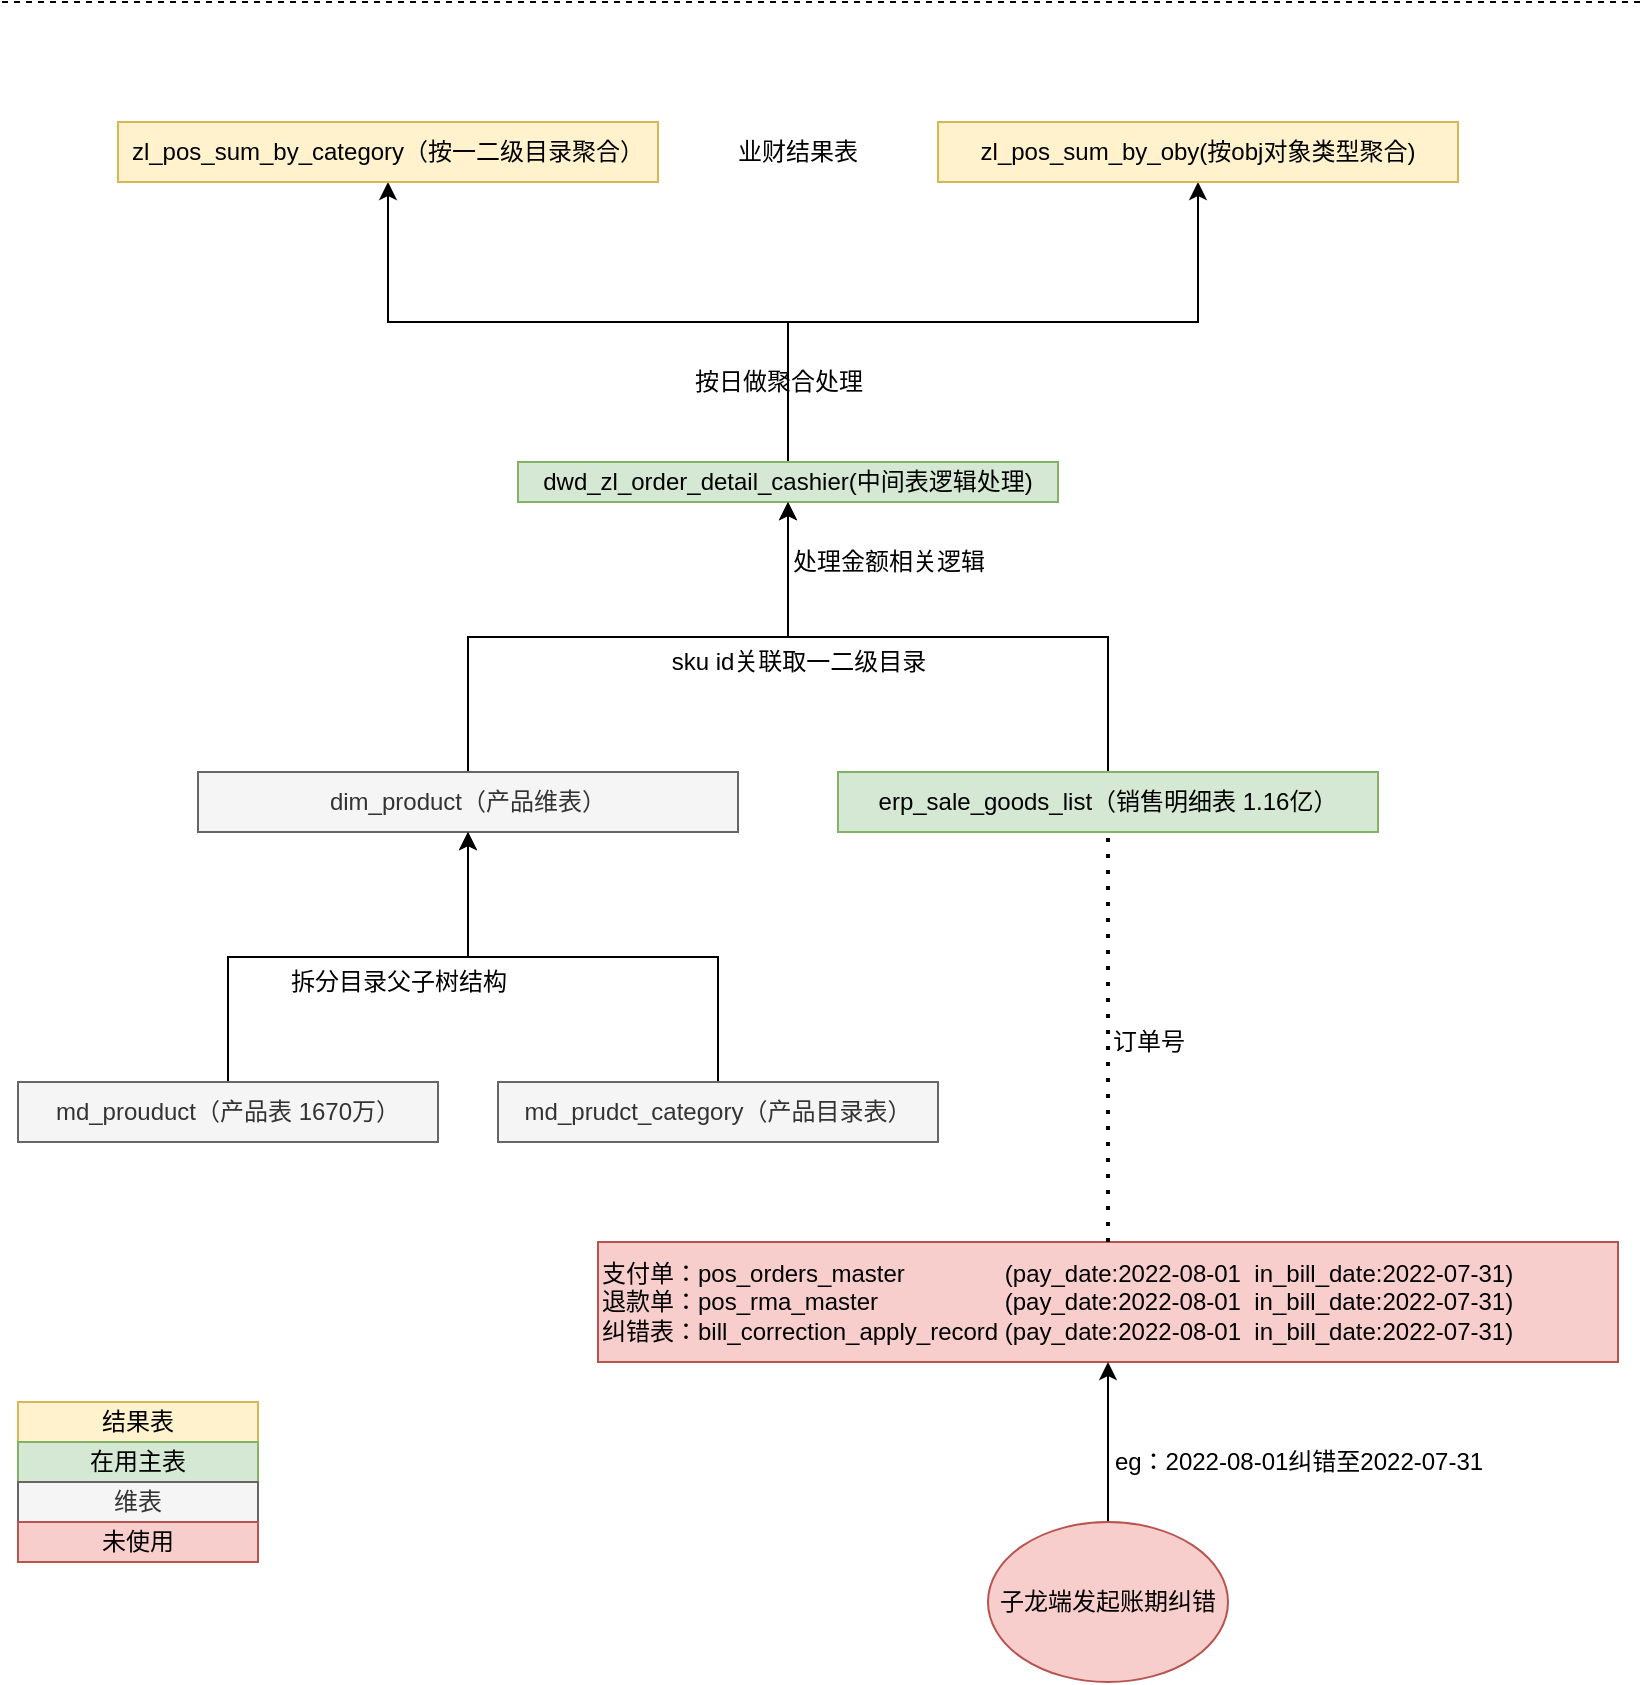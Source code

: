 <mxfile version="20.0.1" type="github">
  <diagram id="R797PX4un_1RKkbnCDY3" name="第 1 页">
    <mxGraphModel dx="1062" dy="593" grid="1" gridSize="10" guides="1" tooltips="1" connect="1" arrows="1" fold="1" page="1" pageScale="1" pageWidth="827" pageHeight="1169" math="0" shadow="0">
      <root>
        <mxCell id="0" />
        <mxCell id="1" parent="0" />
        <mxCell id="DioshYcZUjhNC1nyPAcM-11" style="edgeStyle=orthogonalEdgeStyle;rounded=0;orthogonalLoop=1;jettySize=auto;html=1;entryX=0.5;entryY=1;entryDx=0;entryDy=0;" edge="1" parent="1" source="DioshYcZUjhNC1nyPAcM-1" target="DioshYcZUjhNC1nyPAcM-2">
          <mxGeometry relative="1" as="geometry" />
        </mxCell>
        <mxCell id="DioshYcZUjhNC1nyPAcM-1" value="dim_product（产品维表）" style="rounded=0;whiteSpace=wrap;html=1;fillColor=#f5f5f5;strokeColor=#666666;fontColor=#333333;" vertex="1" parent="1">
          <mxGeometry x="100" y="585" width="270" height="30" as="geometry" />
        </mxCell>
        <mxCell id="DioshYcZUjhNC1nyPAcM-15" style="edgeStyle=orthogonalEdgeStyle;rounded=0;orthogonalLoop=1;jettySize=auto;html=1;" edge="1" parent="1" source="DioshYcZUjhNC1nyPAcM-2" target="DioshYcZUjhNC1nyPAcM-6">
          <mxGeometry relative="1" as="geometry">
            <Array as="points">
              <mxPoint x="395" y="360" />
              <mxPoint x="195" y="360" />
            </Array>
          </mxGeometry>
        </mxCell>
        <mxCell id="DioshYcZUjhNC1nyPAcM-17" style="edgeStyle=orthogonalEdgeStyle;rounded=0;orthogonalLoop=1;jettySize=auto;html=1;entryX=0.5;entryY=1;entryDx=0;entryDy=0;" edge="1" parent="1" source="DioshYcZUjhNC1nyPAcM-2" target="DioshYcZUjhNC1nyPAcM-7">
          <mxGeometry relative="1" as="geometry">
            <Array as="points">
              <mxPoint x="395" y="360" />
              <mxPoint x="600" y="360" />
            </Array>
          </mxGeometry>
        </mxCell>
        <mxCell id="DioshYcZUjhNC1nyPAcM-2" value="dwd_zl_order_detail_cashier(中间表逻辑处理)" style="rounded=0;whiteSpace=wrap;html=1;fillColor=#d5e8d4;strokeColor=#82b366;" vertex="1" parent="1">
          <mxGeometry x="260" y="430" width="270" height="20" as="geometry" />
        </mxCell>
        <mxCell id="DioshYcZUjhNC1nyPAcM-14" style="edgeStyle=orthogonalEdgeStyle;rounded=0;orthogonalLoop=1;jettySize=auto;html=1;" edge="1" parent="1" source="DioshYcZUjhNC1nyPAcM-3" target="DioshYcZUjhNC1nyPAcM-2">
          <mxGeometry relative="1" as="geometry" />
        </mxCell>
        <mxCell id="DioshYcZUjhNC1nyPAcM-3" value="erp_sale_goods_list（销售明细表 1.16亿）" style="rounded=0;whiteSpace=wrap;html=1;fillColor=#d5e8d4;strokeColor=#82b366;" vertex="1" parent="1">
          <mxGeometry x="420" y="585" width="270" height="30" as="geometry" />
        </mxCell>
        <mxCell id="DioshYcZUjhNC1nyPAcM-6" value="zl_pos_sum_by_category（按一二级目录聚合）" style="rounded=0;whiteSpace=wrap;html=1;fillColor=#fff2cc;strokeColor=#d6b656;" vertex="1" parent="1">
          <mxGeometry x="60" y="260" width="270" height="30" as="geometry" />
        </mxCell>
        <mxCell id="DioshYcZUjhNC1nyPAcM-7" value="zl_pos_sum_by_oby(按obj对象类型聚合)" style="rounded=0;whiteSpace=wrap;html=1;fillColor=#fff2cc;strokeColor=#d6b656;" vertex="1" parent="1">
          <mxGeometry x="470" y="260" width="260" height="30" as="geometry" />
        </mxCell>
        <mxCell id="DioshYcZUjhNC1nyPAcM-18" value="sku id关联取一二级目录" style="text;html=1;align=center;verticalAlign=middle;resizable=0;points=[];autosize=1;strokeColor=none;fillColor=none;" vertex="1" parent="1">
          <mxGeometry x="330" y="520" width="140" height="20" as="geometry" />
        </mxCell>
        <mxCell id="DioshYcZUjhNC1nyPAcM-23" style="edgeStyle=orthogonalEdgeStyle;rounded=0;orthogonalLoop=1;jettySize=auto;html=1;entryX=0.5;entryY=1;entryDx=0;entryDy=0;" edge="1" parent="1" source="DioshYcZUjhNC1nyPAcM-19" target="DioshYcZUjhNC1nyPAcM-1">
          <mxGeometry relative="1" as="geometry" />
        </mxCell>
        <mxCell id="DioshYcZUjhNC1nyPAcM-19" value="md_prouduct（产品表 1670万）" style="rounded=0;whiteSpace=wrap;html=1;fillColor=#f5f5f5;strokeColor=#666666;fontColor=#333333;" vertex="1" parent="1">
          <mxGeometry x="10" y="740" width="210" height="30" as="geometry" />
        </mxCell>
        <mxCell id="DioshYcZUjhNC1nyPAcM-24" style="edgeStyle=orthogonalEdgeStyle;rounded=0;orthogonalLoop=1;jettySize=auto;html=1;" edge="1" parent="1" source="DioshYcZUjhNC1nyPAcM-20" target="DioshYcZUjhNC1nyPAcM-1">
          <mxGeometry relative="1" as="geometry" />
        </mxCell>
        <mxCell id="DioshYcZUjhNC1nyPAcM-20" value="md_prudct_category（产品目录表）" style="rounded=0;whiteSpace=wrap;html=1;fillColor=#f5f5f5;strokeColor=#666666;fontColor=#333333;" vertex="1" parent="1">
          <mxGeometry x="250" y="740" width="220" height="30" as="geometry" />
        </mxCell>
        <mxCell id="DioshYcZUjhNC1nyPAcM-25" value="拆分目录父子树结构" style="text;html=1;align=center;verticalAlign=middle;resizable=0;points=[];autosize=1;strokeColor=none;fillColor=none;" vertex="1" parent="1">
          <mxGeometry x="140" y="680" width="120" height="20" as="geometry" />
        </mxCell>
        <mxCell id="DioshYcZUjhNC1nyPAcM-27" value="处理金额相关逻辑" style="text;html=1;align=center;verticalAlign=middle;resizable=0;points=[];autosize=1;strokeColor=none;fillColor=none;" vertex="1" parent="1">
          <mxGeometry x="390" y="470" width="110" height="20" as="geometry" />
        </mxCell>
        <mxCell id="DioshYcZUjhNC1nyPAcM-28" value="按日做聚合处理" style="text;html=1;align=center;verticalAlign=middle;resizable=0;points=[];autosize=1;strokeColor=none;fillColor=none;" vertex="1" parent="1">
          <mxGeometry x="340" y="380" width="100" height="20" as="geometry" />
        </mxCell>
        <mxCell id="DioshYcZUjhNC1nyPAcM-29" value="支付单：pos_orders_master&amp;nbsp; &amp;nbsp; &amp;nbsp; &amp;nbsp; &amp;nbsp; &amp;nbsp; &amp;nbsp; &amp;nbsp;(pay_date:2022-08-01&amp;nbsp; in_bill_date:2022-07-31)&lt;br&gt;退款单：pos_rma_master&amp;nbsp; &amp;nbsp; &amp;nbsp; &amp;nbsp; &amp;nbsp; &amp;nbsp; &amp;nbsp; &amp;nbsp; &amp;nbsp; &amp;nbsp;(pay_date:2022-08-01&amp;nbsp; in_bill_date:2022-07-31)&lt;br&gt;纠错表：bill_correction_apply_record (pay_date:2022-08-01&amp;nbsp; in_bill_date:2022-07-31)" style="rounded=0;whiteSpace=wrap;html=1;fillColor=#f8cecc;strokeColor=#b85450;align=left;" vertex="1" parent="1">
          <mxGeometry x="300" y="820" width="510" height="60" as="geometry" />
        </mxCell>
        <mxCell id="DioshYcZUjhNC1nyPAcM-42" style="edgeStyle=orthogonalEdgeStyle;rounded=0;orthogonalLoop=1;jettySize=auto;html=1;entryX=0.5;entryY=1;entryDx=0;entryDy=0;" edge="1" parent="1" source="DioshYcZUjhNC1nyPAcM-30" target="DioshYcZUjhNC1nyPAcM-29">
          <mxGeometry relative="1" as="geometry" />
        </mxCell>
        <mxCell id="DioshYcZUjhNC1nyPAcM-30" value="子龙端发起账期纠错" style="ellipse;whiteSpace=wrap;html=1;fillColor=#f8cecc;strokeColor=#b85450;" vertex="1" parent="1">
          <mxGeometry x="495" y="960" width="120" height="80" as="geometry" />
        </mxCell>
        <mxCell id="DioshYcZUjhNC1nyPAcM-33" value="" style="endArrow=none;dashed=1;html=1;dashPattern=1 3;strokeWidth=2;rounded=0;entryX=0.5;entryY=1;entryDx=0;entryDy=0;exitX=0.5;exitY=0;exitDx=0;exitDy=0;" edge="1" parent="1" source="DioshYcZUjhNC1nyPAcM-29" target="DioshYcZUjhNC1nyPAcM-3">
          <mxGeometry width="50" height="50" relative="1" as="geometry">
            <mxPoint x="340" y="660" as="sourcePoint" />
            <mxPoint x="390" y="610" as="targetPoint" />
          </mxGeometry>
        </mxCell>
        <mxCell id="DioshYcZUjhNC1nyPAcM-34" value="订单号" style="text;html=1;align=center;verticalAlign=middle;resizable=0;points=[];autosize=1;strokeColor=none;fillColor=none;" vertex="1" parent="1">
          <mxGeometry x="550" y="710" width="50" height="20" as="geometry" />
        </mxCell>
        <mxCell id="DioshYcZUjhNC1nyPAcM-36" value="eg：2022-08-01纠错至2022-07-31" style="text;html=1;align=center;verticalAlign=middle;resizable=0;points=[];autosize=1;strokeColor=none;fillColor=none;" vertex="1" parent="1">
          <mxGeometry x="550" y="920" width="200" height="20" as="geometry" />
        </mxCell>
        <mxCell id="DioshYcZUjhNC1nyPAcM-39" value="" style="endArrow=none;dashed=1;html=1;rounded=0;" edge="1" parent="1">
          <mxGeometry width="50" height="50" relative="1" as="geometry">
            <mxPoint x="2" y="200" as="sourcePoint" />
            <mxPoint x="822" y="200" as="targetPoint" />
          </mxGeometry>
        </mxCell>
        <mxCell id="DioshYcZUjhNC1nyPAcM-41" value="业财结果表" style="text;html=1;strokeColor=none;fillColor=none;align=center;verticalAlign=middle;whiteSpace=wrap;rounded=0;" vertex="1" parent="1">
          <mxGeometry x="357" y="260" width="86" height="30" as="geometry" />
        </mxCell>
        <mxCell id="DioshYcZUjhNC1nyPAcM-46" value="结果表" style="rounded=0;whiteSpace=wrap;html=1;fillColor=#fff2cc;strokeColor=#d6b656;" vertex="1" parent="1">
          <mxGeometry x="10" y="900" width="120" height="20" as="geometry" />
        </mxCell>
        <mxCell id="DioshYcZUjhNC1nyPAcM-47" value="在用主表" style="rounded=0;whiteSpace=wrap;html=1;fillColor=#d5e8d4;strokeColor=#82b366;" vertex="1" parent="1">
          <mxGeometry x="10" y="920" width="120" height="20" as="geometry" />
        </mxCell>
        <mxCell id="DioshYcZUjhNC1nyPAcM-48" value="维表" style="rounded=0;whiteSpace=wrap;html=1;fillColor=#f5f5f5;fontColor=#333333;strokeColor=#666666;" vertex="1" parent="1">
          <mxGeometry x="10" y="940" width="120" height="20" as="geometry" />
        </mxCell>
        <mxCell id="DioshYcZUjhNC1nyPAcM-49" value="未使用" style="rounded=0;whiteSpace=wrap;html=1;fillColor=#f8cecc;strokeColor=#b85450;" vertex="1" parent="1">
          <mxGeometry x="10" y="960" width="120" height="20" as="geometry" />
        </mxCell>
      </root>
    </mxGraphModel>
  </diagram>
</mxfile>
